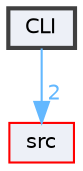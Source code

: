 digraph "CLI"
{
 // LATEX_PDF_SIZE
  bgcolor="transparent";
  edge [fontname=Helvetica,fontsize=10,labelfontname=Helvetica,labelfontsize=10];
  node [fontname=Helvetica,fontsize=10,shape=box,height=0.2,width=0.4];
  compound=true
  dir_e126f7b990f7130c1196f46e29e55d5b [label="CLI", fillcolor="#edf0f7", color="grey25", style="filled,bold", URL="dir_e126f7b990f7130c1196f46e29e55d5b.html",tooltip=""];
  dir_68267d1309a1af8e8297ef4c3efbcdba [label="src", fillcolor="#edf0f7", color="red", style="filled", URL="dir_68267d1309a1af8e8297ef4c3efbcdba.html",tooltip=""];
  dir_e126f7b990f7130c1196f46e29e55d5b->dir_68267d1309a1af8e8297ef4c3efbcdba [headlabel="2", labeldistance=1.5 headhref="dir_000000_000006.html" href="dir_000000_000006.html" color="steelblue1" fontcolor="steelblue1"];
}

